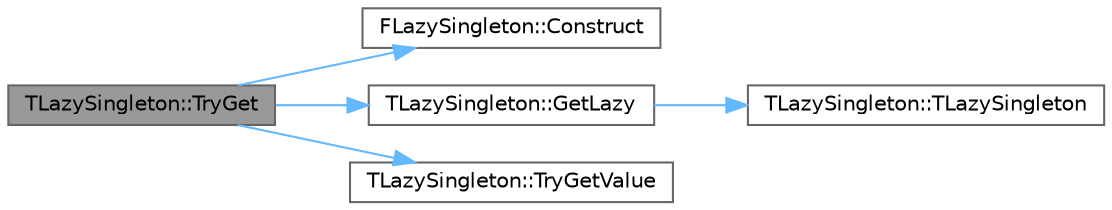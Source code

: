 digraph "TLazySingleton::TryGet"
{
 // INTERACTIVE_SVG=YES
 // LATEX_PDF_SIZE
  bgcolor="transparent";
  edge [fontname=Helvetica,fontsize=10,labelfontname=Helvetica,labelfontsize=10];
  node [fontname=Helvetica,fontsize=10,shape=box,height=0.2,width=0.4];
  rankdir="LR";
  Node1 [id="Node000001",label="TLazySingleton::TryGet",height=0.2,width=0.4,color="gray40", fillcolor="grey60", style="filled", fontcolor="black",tooltip="Get or create singleton unless it's torn down."];
  Node1 -> Node2 [id="edge1_Node000001_Node000002",color="steelblue1",style="solid",tooltip=" "];
  Node2 [id="Node000002",label="FLazySingleton::Construct",height=0.2,width=0.4,color="grey40", fillcolor="white", style="filled",URL="$df/dec/classFLazySingleton.html#adf631b3eedc71a24e3996fa62e3d05aa",tooltip=" "];
  Node1 -> Node3 [id="edge2_Node000001_Node000003",color="steelblue1",style="solid",tooltip=" "];
  Node3 [id="Node000003",label="TLazySingleton::GetLazy",height=0.2,width=0.4,color="grey40", fillcolor="white", style="filled",URL="$d7/d7a/classTLazySingleton.html#a83e47a4b028665213a4e59067f661706",tooltip=" "];
  Node3 -> Node4 [id="edge3_Node000003_Node000004",color="steelblue1",style="solid",tooltip=" "];
  Node4 [id="Node000004",label="TLazySingleton::TLazySingleton",height=0.2,width=0.4,color="grey40", fillcolor="white", style="filled",URL="$d7/d7a/classTLazySingleton.html#a2446d94765e33ba147b8ca27dfebcadd",tooltip=" "];
  Node1 -> Node5 [id="edge4_Node000001_Node000005",color="steelblue1",style="solid",tooltip=" "];
  Node5 [id="Node000005",label="TLazySingleton::TryGetValue",height=0.2,width=0.4,color="grey40", fillcolor="white", style="filled",URL="$d7/d7a/classTLazySingleton.html#a6303ddc7b0828b88b6cc3b6fccc40b62",tooltip=" "];
}
